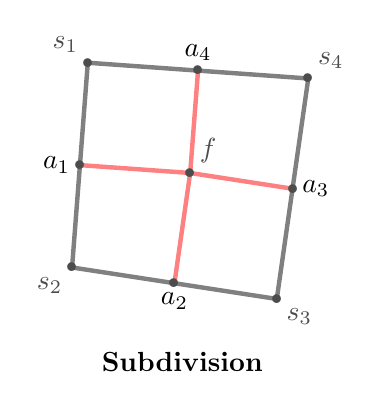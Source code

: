 \begin{tikzpicture}[scale=2]

\coordinate (P1) at (1.0,0.3);
\coordinate (P2) at (0.9,-1);
\coordinate (P3) at (2.2,-1.2);
\coordinate (P4) at (2.4,0.2);

%\coordinate (A1) at ($(P1)!0.5!(P2)$);
% \coordinate (A2) at ($(P2)!0.5!(P3)$);
% \coordinate (A3) at ($(P3)!0.5!(P4)$);
% \coordinate (A4) at ($(P4)!0.5!(P1)$);

\coordinate (F) at (1.65,-0.4);

\draw[ultra thick, black!50]
  (P1) to node[midway](A1){} (P2)  
       to node[midway](A2){} (P3)
       to node[midway](A3){} (P4)
       to node[midway](A4){} (P1)
;  


\draw[ultra thick, red!50]
  (F)  to (A1.center)
  (F) to (A2.center)
  (F) to (A3.center)
  (F) to (A4.center)
;

\foreach \P in {P1,P2,P3,P4,A1,A2,A3,A4,F}{
  \path (\P) node[scale=3,black!70]{.};
}

\node at (P1) [above left,black!70]{$s_1$};
\node at (P2) [below left,black!70]{$s_2$};
\node at (P3) [below right,black!70]{$s_3$};
\node at (P4) [above right,black!70]{$s_4$};

\node at (A1) [left]{$a_1$};
\node at (A2) [below]{$a_2$};
\node at (A3) [right]{$a_3$};
\node at (A4) [above]{$a_4$};

\node at (F) [above right,black!70]{$f$};

\node at (1.6,-1.6) {\bf Subdivision};

\end{tikzpicture}